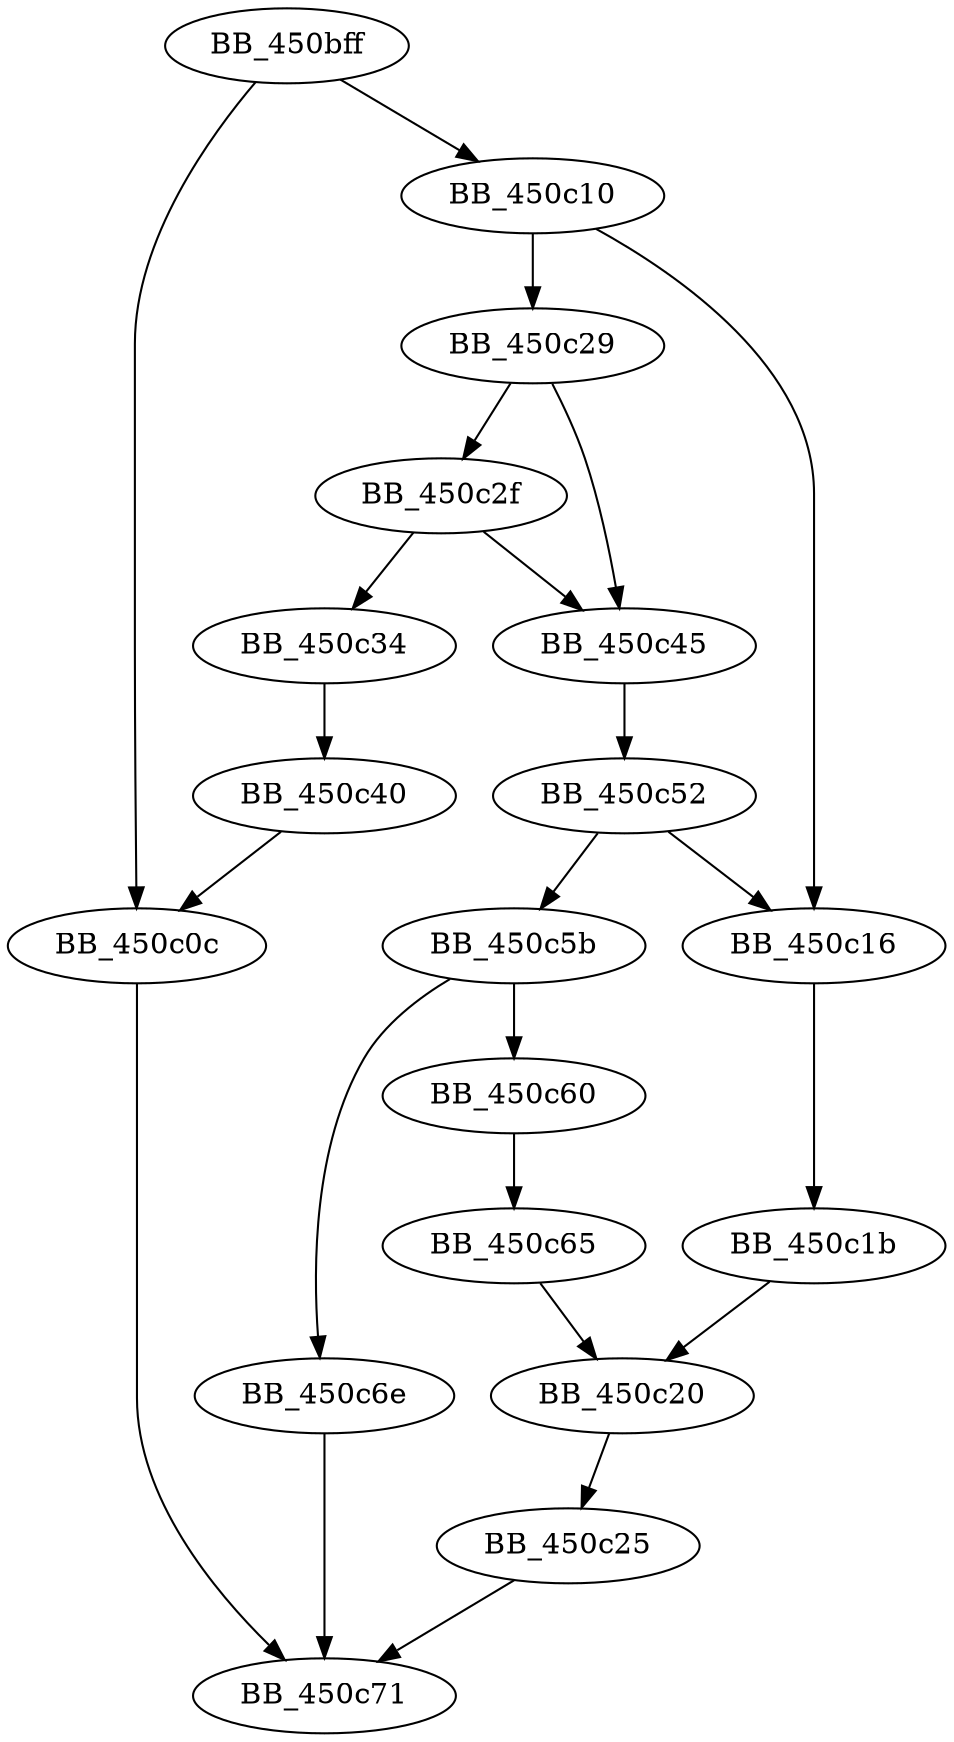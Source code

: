 DiGraph sub_450BFF{
BB_450bff->BB_450c0c
BB_450bff->BB_450c10
BB_450c0c->BB_450c71
BB_450c10->BB_450c16
BB_450c10->BB_450c29
BB_450c16->BB_450c1b
BB_450c1b->BB_450c20
BB_450c20->BB_450c25
BB_450c25->BB_450c71
BB_450c29->BB_450c2f
BB_450c29->BB_450c45
BB_450c2f->BB_450c34
BB_450c2f->BB_450c45
BB_450c34->BB_450c40
BB_450c40->BB_450c0c
BB_450c45->BB_450c52
BB_450c52->BB_450c16
BB_450c52->BB_450c5b
BB_450c5b->BB_450c60
BB_450c5b->BB_450c6e
BB_450c60->BB_450c65
BB_450c65->BB_450c20
BB_450c6e->BB_450c71
}
